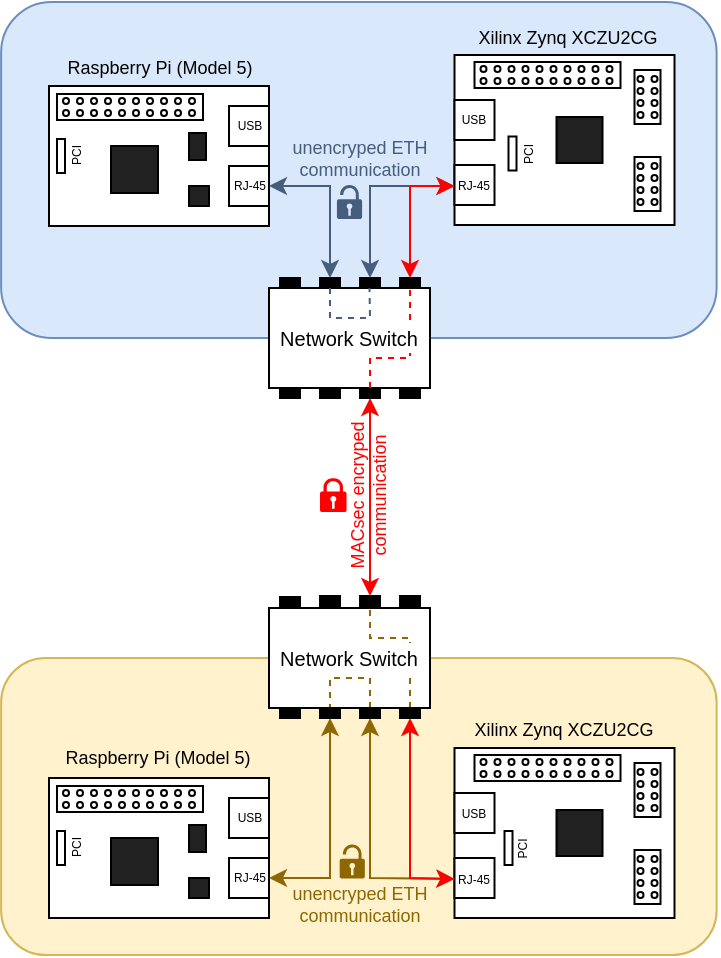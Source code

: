 <mxfile version="22.0.3" type="device">
  <diagram name="Page-1" id="y00IIp2UoIGJt-cBX9Gs">
    <mxGraphModel dx="574" dy="396" grid="1" gridSize="10" guides="1" tooltips="1" connect="1" arrows="1" fold="1" page="1" pageScale="1" pageWidth="850" pageHeight="1100" math="0" shadow="0">
      <root>
        <mxCell id="0" />
        <mxCell id="1" parent="0" />
        <mxCell id="BoIr6ADtWr4QS03_KF1U-57" value="" style="rounded=1;whiteSpace=wrap;html=1;strokeColor=#d6b656;fillColor=#fff2cc;" vertex="1" parent="1">
          <mxGeometry x="65.56" y="340" width="357.75" height="148.5" as="geometry" />
        </mxCell>
        <mxCell id="BoIr6ADtWr4QS03_KF1U-56" value="" style="rounded=1;whiteSpace=wrap;html=1;strokeColor=#6c8ebf;fillColor=#dae8fc;" vertex="1" parent="1">
          <mxGeometry x="65.56" y="12" width="357.75" height="168" as="geometry" />
        </mxCell>
        <mxCell id="BoIr6ADtWr4QS03_KF1U-28" value="" style="rounded=0;whiteSpace=wrap;html=1;fontSize=10;" vertex="1" parent="1">
          <mxGeometry x="199.5" y="315" width="80.5" height="50" as="geometry" />
        </mxCell>
        <mxCell id="EXV0WJkCZm_DkFYK4QC3-276" value="" style="endArrow=classic;startArrow=classic;html=1;rounded=0;strokeColor=#ff0000;exitX=0.5;exitY=0;exitDx=0;exitDy=0;entryX=0.5;entryY=1;entryDx=0;entryDy=0;" parent="1" source="BoIr6ADtWr4QS03_KF1U-11" target="BoIr6ADtWr4QS03_KF1U-39" edge="1">
          <mxGeometry width="50" height="50" relative="1" as="geometry">
            <mxPoint x="340" y="230" as="sourcePoint" />
            <mxPoint x="250" y="210" as="targetPoint" />
            <Array as="points" />
          </mxGeometry>
        </mxCell>
        <mxCell id="EXV0WJkCZm_DkFYK4QC3-113" value="" style="rounded=0;whiteSpace=wrap;html=1;direction=west;" parent="1" vertex="1">
          <mxGeometry x="292.25" y="385" width="110" height="85" as="geometry" />
        </mxCell>
        <mxCell id="EXV0WJkCZm_DkFYK4QC3-114" value="" style="rounded=0;whiteSpace=wrap;html=1;direction=west;" parent="1" vertex="1">
          <mxGeometry x="292.25" y="407.5" width="20" height="20" as="geometry" />
        </mxCell>
        <mxCell id="EXV0WJkCZm_DkFYK4QC3-115" value="" style="rounded=0;whiteSpace=wrap;html=1;direction=west;" parent="1" vertex="1">
          <mxGeometry x="292.25" y="440" width="20" height="20" as="geometry" />
        </mxCell>
        <mxCell id="EXV0WJkCZm_DkFYK4QC3-116" value="" style="rounded=0;whiteSpace=wrap;html=1;direction=north;" parent="1" vertex="1">
          <mxGeometry x="317.25" y="426.5" width="4" height="17" as="geometry" />
        </mxCell>
        <mxCell id="EXV0WJkCZm_DkFYK4QC3-117" value="" style="whiteSpace=wrap;html=1;aspect=fixed;fillColor=#212121;direction=west;" parent="1" vertex="1">
          <mxGeometry x="343.25" y="416" width="23" height="23" as="geometry" />
        </mxCell>
        <mxCell id="EXV0WJkCZm_DkFYK4QC3-118" value="" style="rounded=0;whiteSpace=wrap;html=1;" parent="1" vertex="1">
          <mxGeometry x="89.5" y="400" width="110" height="70" as="geometry" />
        </mxCell>
        <mxCell id="EXV0WJkCZm_DkFYK4QC3-119" value="" style="rounded=0;whiteSpace=wrap;html=1;" parent="1" vertex="1">
          <mxGeometry x="179.5" y="410" width="20" height="20" as="geometry" />
        </mxCell>
        <mxCell id="EXV0WJkCZm_DkFYK4QC3-120" value="" style="rounded=0;whiteSpace=wrap;html=1;direction=south;" parent="1" vertex="1">
          <mxGeometry x="93.5" y="426.5" width="4" height="17" as="geometry" />
        </mxCell>
        <mxCell id="EXV0WJkCZm_DkFYK4QC3-121" value="" style="rounded=0;whiteSpace=wrap;html=1;" parent="1" vertex="1">
          <mxGeometry x="179.5" y="440" width="20" height="20" as="geometry" />
        </mxCell>
        <mxCell id="EXV0WJkCZm_DkFYK4QC3-122" value="" style="rounded=0;whiteSpace=wrap;html=1;" parent="1" vertex="1">
          <mxGeometry x="93.5" y="404" width="73" height="13" as="geometry" />
        </mxCell>
        <mxCell id="EXV0WJkCZm_DkFYK4QC3-123" value="" style="ellipse;whiteSpace=wrap;html=1;aspect=fixed;" parent="1" vertex="1">
          <mxGeometry x="96.5" y="406" width="3" height="3" as="geometry" />
        </mxCell>
        <mxCell id="EXV0WJkCZm_DkFYK4QC3-124" value="" style="ellipse;whiteSpace=wrap;html=1;aspect=fixed;" parent="1" vertex="1">
          <mxGeometry x="103.5" y="406" width="3" height="3" as="geometry" />
        </mxCell>
        <mxCell id="EXV0WJkCZm_DkFYK4QC3-125" value="" style="ellipse;whiteSpace=wrap;html=1;aspect=fixed;" parent="1" vertex="1">
          <mxGeometry x="110.5" y="406" width="3" height="3" as="geometry" />
        </mxCell>
        <mxCell id="EXV0WJkCZm_DkFYK4QC3-126" value="" style="ellipse;whiteSpace=wrap;html=1;aspect=fixed;" parent="1" vertex="1">
          <mxGeometry x="117.5" y="406" width="3" height="3" as="geometry" />
        </mxCell>
        <mxCell id="EXV0WJkCZm_DkFYK4QC3-127" value="" style="ellipse;whiteSpace=wrap;html=1;aspect=fixed;" parent="1" vertex="1">
          <mxGeometry x="124.5" y="406" width="3" height="3" as="geometry" />
        </mxCell>
        <mxCell id="EXV0WJkCZm_DkFYK4QC3-128" value="" style="ellipse;whiteSpace=wrap;html=1;aspect=fixed;" parent="1" vertex="1">
          <mxGeometry x="131.5" y="406" width="3" height="3" as="geometry" />
        </mxCell>
        <mxCell id="EXV0WJkCZm_DkFYK4QC3-129" value="" style="ellipse;whiteSpace=wrap;html=1;aspect=fixed;" parent="1" vertex="1">
          <mxGeometry x="138.5" y="406" width="3" height="3" as="geometry" />
        </mxCell>
        <mxCell id="EXV0WJkCZm_DkFYK4QC3-130" value="" style="ellipse;whiteSpace=wrap;html=1;aspect=fixed;" parent="1" vertex="1">
          <mxGeometry x="145.5" y="406" width="3" height="3" as="geometry" />
        </mxCell>
        <mxCell id="EXV0WJkCZm_DkFYK4QC3-131" value="" style="ellipse;whiteSpace=wrap;html=1;aspect=fixed;" parent="1" vertex="1">
          <mxGeometry x="152.5" y="406" width="3" height="3" as="geometry" />
        </mxCell>
        <mxCell id="EXV0WJkCZm_DkFYK4QC3-132" value="" style="ellipse;whiteSpace=wrap;html=1;aspect=fixed;" parent="1" vertex="1">
          <mxGeometry x="159.5" y="406" width="3" height="3" as="geometry" />
        </mxCell>
        <mxCell id="EXV0WJkCZm_DkFYK4QC3-133" value="" style="ellipse;whiteSpace=wrap;html=1;aspect=fixed;" parent="1" vertex="1">
          <mxGeometry x="96.5" y="412" width="3" height="3" as="geometry" />
        </mxCell>
        <mxCell id="EXV0WJkCZm_DkFYK4QC3-134" value="" style="ellipse;whiteSpace=wrap;html=1;aspect=fixed;" parent="1" vertex="1">
          <mxGeometry x="103.5" y="412" width="3" height="3" as="geometry" />
        </mxCell>
        <mxCell id="EXV0WJkCZm_DkFYK4QC3-135" value="" style="ellipse;whiteSpace=wrap;html=1;aspect=fixed;" parent="1" vertex="1">
          <mxGeometry x="110.5" y="412" width="3" height="3" as="geometry" />
        </mxCell>
        <mxCell id="EXV0WJkCZm_DkFYK4QC3-136" value="" style="ellipse;whiteSpace=wrap;html=1;aspect=fixed;" parent="1" vertex="1">
          <mxGeometry x="117.5" y="412" width="3" height="3" as="geometry" />
        </mxCell>
        <mxCell id="EXV0WJkCZm_DkFYK4QC3-137" value="" style="ellipse;whiteSpace=wrap;html=1;aspect=fixed;" parent="1" vertex="1">
          <mxGeometry x="124.5" y="412" width="3" height="3" as="geometry" />
        </mxCell>
        <mxCell id="EXV0WJkCZm_DkFYK4QC3-138" value="" style="ellipse;whiteSpace=wrap;html=1;aspect=fixed;" parent="1" vertex="1">
          <mxGeometry x="131.5" y="412" width="3" height="3" as="geometry" />
        </mxCell>
        <mxCell id="EXV0WJkCZm_DkFYK4QC3-139" value="" style="ellipse;whiteSpace=wrap;html=1;aspect=fixed;" parent="1" vertex="1">
          <mxGeometry x="138.5" y="412" width="3" height="3" as="geometry" />
        </mxCell>
        <mxCell id="EXV0WJkCZm_DkFYK4QC3-140" value="" style="ellipse;whiteSpace=wrap;html=1;aspect=fixed;" parent="1" vertex="1">
          <mxGeometry x="145.5" y="412" width="3" height="3" as="geometry" />
        </mxCell>
        <mxCell id="EXV0WJkCZm_DkFYK4QC3-141" value="" style="ellipse;whiteSpace=wrap;html=1;aspect=fixed;" parent="1" vertex="1">
          <mxGeometry x="152.5" y="412" width="3" height="3" as="geometry" />
        </mxCell>
        <mxCell id="EXV0WJkCZm_DkFYK4QC3-142" value="" style="ellipse;whiteSpace=wrap;html=1;aspect=fixed;" parent="1" vertex="1">
          <mxGeometry x="159.5" y="412" width="3" height="3" as="geometry" />
        </mxCell>
        <mxCell id="EXV0WJkCZm_DkFYK4QC3-143" value="" style="whiteSpace=wrap;html=1;aspect=fixed;fillColor=#212121;" parent="1" vertex="1">
          <mxGeometry x="159.5" y="450" width="10" height="10" as="geometry" />
        </mxCell>
        <mxCell id="EXV0WJkCZm_DkFYK4QC3-144" value="" style="whiteSpace=wrap;html=1;aspect=fixed;fillColor=#212121;" parent="1" vertex="1">
          <mxGeometry x="120.5" y="430" width="23.5" height="23.5" as="geometry" />
        </mxCell>
        <mxCell id="EXV0WJkCZm_DkFYK4QC3-145" value="" style="rounded=0;whiteSpace=wrap;html=1;fillColor=#212121;" parent="1" vertex="1">
          <mxGeometry x="159.5" y="423.5" width="8.5" height="13.5" as="geometry" />
        </mxCell>
        <mxCell id="EXV0WJkCZm_DkFYK4QC3-146" value="" style="rounded=0;whiteSpace=wrap;html=1;direction=north;" parent="1" vertex="1">
          <mxGeometry x="382.25" y="392.5" width="13" height="27" as="geometry" />
        </mxCell>
        <mxCell id="EXV0WJkCZm_DkFYK4QC3-147" value="" style="ellipse;whiteSpace=wrap;html=1;aspect=fixed;direction=north;" parent="1" vertex="1">
          <mxGeometry x="383.75" y="395.5" width="3" height="3" as="geometry" />
        </mxCell>
        <mxCell id="EXV0WJkCZm_DkFYK4QC3-148" value="" style="ellipse;whiteSpace=wrap;html=1;aspect=fixed;direction=north;" parent="1" vertex="1">
          <mxGeometry x="390.75" y="395.5" width="3" height="3" as="geometry" />
        </mxCell>
        <mxCell id="EXV0WJkCZm_DkFYK4QC3-149" value="" style="ellipse;whiteSpace=wrap;html=1;aspect=fixed;direction=north;" parent="1" vertex="1">
          <mxGeometry x="383.75" y="407.5" width="3" height="3" as="geometry" />
        </mxCell>
        <mxCell id="EXV0WJkCZm_DkFYK4QC3-150" value="" style="ellipse;whiteSpace=wrap;html=1;aspect=fixed;direction=north;" parent="1" vertex="1">
          <mxGeometry x="390.75" y="407.5" width="3" height="3" as="geometry" />
        </mxCell>
        <mxCell id="EXV0WJkCZm_DkFYK4QC3-151" value="" style="ellipse;whiteSpace=wrap;html=1;aspect=fixed;direction=north;" parent="1" vertex="1">
          <mxGeometry x="383.75" y="401.5" width="3" height="3" as="geometry" />
        </mxCell>
        <mxCell id="EXV0WJkCZm_DkFYK4QC3-152" value="" style="ellipse;whiteSpace=wrap;html=1;aspect=fixed;direction=north;" parent="1" vertex="1">
          <mxGeometry x="390.75" y="401.5" width="3" height="3" as="geometry" />
        </mxCell>
        <mxCell id="EXV0WJkCZm_DkFYK4QC3-153" value="" style="ellipse;whiteSpace=wrap;html=1;aspect=fixed;direction=north;" parent="1" vertex="1">
          <mxGeometry x="383.75" y="413.5" width="3" height="3" as="geometry" />
        </mxCell>
        <mxCell id="EXV0WJkCZm_DkFYK4QC3-154" value="" style="ellipse;whiteSpace=wrap;html=1;aspect=fixed;direction=north;" parent="1" vertex="1">
          <mxGeometry x="390.75" y="413.5" width="3" height="3" as="geometry" />
        </mxCell>
        <mxCell id="EXV0WJkCZm_DkFYK4QC3-155" value="" style="rounded=0;whiteSpace=wrap;html=1;direction=north;" parent="1" vertex="1">
          <mxGeometry x="382.25" y="436" width="13" height="27" as="geometry" />
        </mxCell>
        <mxCell id="EXV0WJkCZm_DkFYK4QC3-156" value="" style="ellipse;whiteSpace=wrap;html=1;aspect=fixed;direction=north;" parent="1" vertex="1">
          <mxGeometry x="383.75" y="439" width="3" height="3" as="geometry" />
        </mxCell>
        <mxCell id="EXV0WJkCZm_DkFYK4QC3-157" value="" style="ellipse;whiteSpace=wrap;html=1;aspect=fixed;direction=north;" parent="1" vertex="1">
          <mxGeometry x="390.75" y="439" width="3" height="3" as="geometry" />
        </mxCell>
        <mxCell id="EXV0WJkCZm_DkFYK4QC3-158" value="" style="ellipse;whiteSpace=wrap;html=1;aspect=fixed;direction=north;" parent="1" vertex="1">
          <mxGeometry x="383.75" y="451" width="3" height="3" as="geometry" />
        </mxCell>
        <mxCell id="EXV0WJkCZm_DkFYK4QC3-159" value="" style="ellipse;whiteSpace=wrap;html=1;aspect=fixed;direction=north;" parent="1" vertex="1">
          <mxGeometry x="390.75" y="451" width="3" height="3" as="geometry" />
        </mxCell>
        <mxCell id="EXV0WJkCZm_DkFYK4QC3-160" value="" style="ellipse;whiteSpace=wrap;html=1;aspect=fixed;direction=north;" parent="1" vertex="1">
          <mxGeometry x="383.75" y="445" width="3" height="3" as="geometry" />
        </mxCell>
        <mxCell id="EXV0WJkCZm_DkFYK4QC3-161" value="" style="ellipse;whiteSpace=wrap;html=1;aspect=fixed;direction=north;" parent="1" vertex="1">
          <mxGeometry x="390.75" y="445" width="3" height="3" as="geometry" />
        </mxCell>
        <mxCell id="EXV0WJkCZm_DkFYK4QC3-162" value="" style="ellipse;whiteSpace=wrap;html=1;aspect=fixed;direction=north;" parent="1" vertex="1">
          <mxGeometry x="383.75" y="457" width="3" height="3" as="geometry" />
        </mxCell>
        <mxCell id="EXV0WJkCZm_DkFYK4QC3-163" value="" style="ellipse;whiteSpace=wrap;html=1;aspect=fixed;direction=north;" parent="1" vertex="1">
          <mxGeometry x="390.75" y="457" width="3" height="3" as="geometry" />
        </mxCell>
        <mxCell id="EXV0WJkCZm_DkFYK4QC3-164" value="RJ-45" style="text;html=1;strokeColor=none;fillColor=none;align=center;verticalAlign=middle;whiteSpace=wrap;rounded=0;fontSize=6;" parent="1" vertex="1">
          <mxGeometry x="179.5" y="445" width="20" height="10" as="geometry" />
        </mxCell>
        <mxCell id="EXV0WJkCZm_DkFYK4QC3-165" value="USB" style="text;html=1;strokeColor=none;fillColor=none;align=center;verticalAlign=middle;whiteSpace=wrap;rounded=0;fontSize=6;" parent="1" vertex="1">
          <mxGeometry x="179.5" y="415" width="20" height="10" as="geometry" />
        </mxCell>
        <mxCell id="EXV0WJkCZm_DkFYK4QC3-166" value="RJ-45" style="text;html=1;strokeColor=none;fillColor=none;align=center;verticalAlign=middle;whiteSpace=wrap;rounded=0;fontSize=6;" parent="1" vertex="1">
          <mxGeometry x="292.25" y="445.5" width="20" height="10" as="geometry" />
        </mxCell>
        <mxCell id="EXV0WJkCZm_DkFYK4QC3-167" value="USB" style="text;html=1;strokeColor=none;fillColor=none;align=center;verticalAlign=middle;whiteSpace=wrap;rounded=0;fontSize=6;" parent="1" vertex="1">
          <mxGeometry x="292.25" y="412.5" width="20" height="10" as="geometry" />
        </mxCell>
        <mxCell id="EXV0WJkCZm_DkFYK4QC3-168" value="PCI" style="text;html=1;strokeColor=none;fillColor=none;align=center;verticalAlign=middle;whiteSpace=wrap;rounded=0;fontSize=6;rotation=-90;" parent="1" vertex="1">
          <mxGeometry x="316.25" y="431.37" width="20" height="7.25" as="geometry" />
        </mxCell>
        <mxCell id="EXV0WJkCZm_DkFYK4QC3-169" value="PCI" style="text;html=1;strokeColor=none;fillColor=none;align=center;verticalAlign=middle;whiteSpace=wrap;rounded=0;fontSize=6;rotation=-90;" parent="1" vertex="1">
          <mxGeometry x="93.5" y="431.37" width="20" height="7.25" as="geometry" />
        </mxCell>
        <mxCell id="EXV0WJkCZm_DkFYK4QC3-170" value="" style="rounded=0;whiteSpace=wrap;html=1;" parent="1" vertex="1">
          <mxGeometry x="302.25" y="388.5" width="73" height="13" as="geometry" />
        </mxCell>
        <mxCell id="EXV0WJkCZm_DkFYK4QC3-171" value="" style="ellipse;whiteSpace=wrap;html=1;aspect=fixed;" parent="1" vertex="1">
          <mxGeometry x="305.25" y="390.5" width="3" height="3" as="geometry" />
        </mxCell>
        <mxCell id="EXV0WJkCZm_DkFYK4QC3-172" value="" style="ellipse;whiteSpace=wrap;html=1;aspect=fixed;" parent="1" vertex="1">
          <mxGeometry x="312.25" y="390.5" width="3" height="3" as="geometry" />
        </mxCell>
        <mxCell id="EXV0WJkCZm_DkFYK4QC3-173" value="" style="ellipse;whiteSpace=wrap;html=1;aspect=fixed;" parent="1" vertex="1">
          <mxGeometry x="319.25" y="390.5" width="3" height="3" as="geometry" />
        </mxCell>
        <mxCell id="EXV0WJkCZm_DkFYK4QC3-174" value="" style="ellipse;whiteSpace=wrap;html=1;aspect=fixed;" parent="1" vertex="1">
          <mxGeometry x="326.25" y="390.5" width="3" height="3" as="geometry" />
        </mxCell>
        <mxCell id="EXV0WJkCZm_DkFYK4QC3-175" value="" style="ellipse;whiteSpace=wrap;html=1;aspect=fixed;" parent="1" vertex="1">
          <mxGeometry x="333.25" y="390.5" width="3" height="3" as="geometry" />
        </mxCell>
        <mxCell id="EXV0WJkCZm_DkFYK4QC3-176" value="" style="ellipse;whiteSpace=wrap;html=1;aspect=fixed;" parent="1" vertex="1">
          <mxGeometry x="340.25" y="390.5" width="3" height="3" as="geometry" />
        </mxCell>
        <mxCell id="EXV0WJkCZm_DkFYK4QC3-177" value="" style="ellipse;whiteSpace=wrap;html=1;aspect=fixed;" parent="1" vertex="1">
          <mxGeometry x="347.25" y="390.5" width="3" height="3" as="geometry" />
        </mxCell>
        <mxCell id="EXV0WJkCZm_DkFYK4QC3-178" value="" style="ellipse;whiteSpace=wrap;html=1;aspect=fixed;" parent="1" vertex="1">
          <mxGeometry x="354.25" y="390.5" width="3" height="3" as="geometry" />
        </mxCell>
        <mxCell id="EXV0WJkCZm_DkFYK4QC3-179" value="" style="ellipse;whiteSpace=wrap;html=1;aspect=fixed;" parent="1" vertex="1">
          <mxGeometry x="361.25" y="390.5" width="3" height="3" as="geometry" />
        </mxCell>
        <mxCell id="EXV0WJkCZm_DkFYK4QC3-180" value="" style="ellipse;whiteSpace=wrap;html=1;aspect=fixed;" parent="1" vertex="1">
          <mxGeometry x="368.25" y="390.5" width="3" height="3" as="geometry" />
        </mxCell>
        <mxCell id="EXV0WJkCZm_DkFYK4QC3-181" value="" style="ellipse;whiteSpace=wrap;html=1;aspect=fixed;" parent="1" vertex="1">
          <mxGeometry x="305.25" y="396.5" width="3" height="3" as="geometry" />
        </mxCell>
        <mxCell id="EXV0WJkCZm_DkFYK4QC3-182" value="" style="ellipse;whiteSpace=wrap;html=1;aspect=fixed;" parent="1" vertex="1">
          <mxGeometry x="312.25" y="396.5" width="3" height="3" as="geometry" />
        </mxCell>
        <mxCell id="EXV0WJkCZm_DkFYK4QC3-183" value="" style="ellipse;whiteSpace=wrap;html=1;aspect=fixed;" parent="1" vertex="1">
          <mxGeometry x="319.25" y="396.5" width="3" height="3" as="geometry" />
        </mxCell>
        <mxCell id="EXV0WJkCZm_DkFYK4QC3-184" value="" style="ellipse;whiteSpace=wrap;html=1;aspect=fixed;" parent="1" vertex="1">
          <mxGeometry x="326.25" y="396.5" width="3" height="3" as="geometry" />
        </mxCell>
        <mxCell id="EXV0WJkCZm_DkFYK4QC3-185" value="" style="ellipse;whiteSpace=wrap;html=1;aspect=fixed;" parent="1" vertex="1">
          <mxGeometry x="333.25" y="396.5" width="3" height="3" as="geometry" />
        </mxCell>
        <mxCell id="EXV0WJkCZm_DkFYK4QC3-186" value="" style="ellipse;whiteSpace=wrap;html=1;aspect=fixed;" parent="1" vertex="1">
          <mxGeometry x="340.25" y="396.5" width="3" height="3" as="geometry" />
        </mxCell>
        <mxCell id="EXV0WJkCZm_DkFYK4QC3-187" value="" style="ellipse;whiteSpace=wrap;html=1;aspect=fixed;" parent="1" vertex="1">
          <mxGeometry x="347.25" y="396.5" width="3" height="3" as="geometry" />
        </mxCell>
        <mxCell id="EXV0WJkCZm_DkFYK4QC3-188" value="" style="ellipse;whiteSpace=wrap;html=1;aspect=fixed;" parent="1" vertex="1">
          <mxGeometry x="354.25" y="396.5" width="3" height="3" as="geometry" />
        </mxCell>
        <mxCell id="EXV0WJkCZm_DkFYK4QC3-189" value="" style="ellipse;whiteSpace=wrap;html=1;aspect=fixed;" parent="1" vertex="1">
          <mxGeometry x="361.25" y="396.5" width="3" height="3" as="geometry" />
        </mxCell>
        <mxCell id="EXV0WJkCZm_DkFYK4QC3-190" value="" style="ellipse;whiteSpace=wrap;html=1;aspect=fixed;" parent="1" vertex="1">
          <mxGeometry x="368.25" y="396.5" width="3" height="3" as="geometry" />
        </mxCell>
        <mxCell id="EXV0WJkCZm_DkFYK4QC3-191" value="" style="rounded=0;whiteSpace=wrap;html=1;direction=west;" parent="1" vertex="1">
          <mxGeometry x="292.25" y="38.5" width="110" height="85" as="geometry" />
        </mxCell>
        <mxCell id="EXV0WJkCZm_DkFYK4QC3-192" value="" style="rounded=0;whiteSpace=wrap;html=1;direction=west;" parent="1" vertex="1">
          <mxGeometry x="292.25" y="61" width="20" height="20" as="geometry" />
        </mxCell>
        <mxCell id="EXV0WJkCZm_DkFYK4QC3-193" value="" style="rounded=0;whiteSpace=wrap;html=1;direction=west;" parent="1" vertex="1">
          <mxGeometry x="292.25" y="93.5" width="20" height="20" as="geometry" />
        </mxCell>
        <mxCell id="EXV0WJkCZm_DkFYK4QC3-194" value="" style="rounded=0;whiteSpace=wrap;html=1;direction=north;" parent="1" vertex="1">
          <mxGeometry x="319.25" y="79.25" width="4" height="17" as="geometry" />
        </mxCell>
        <mxCell id="EXV0WJkCZm_DkFYK4QC3-195" value="" style="whiteSpace=wrap;html=1;aspect=fixed;fillColor=#212121;direction=west;" parent="1" vertex="1">
          <mxGeometry x="343.25" y="69.5" width="23" height="23" as="geometry" />
        </mxCell>
        <mxCell id="EXV0WJkCZm_DkFYK4QC3-196" value="" style="rounded=0;whiteSpace=wrap;html=1;" parent="1" vertex="1">
          <mxGeometry x="89.5" y="54" width="110" height="70" as="geometry" />
        </mxCell>
        <mxCell id="EXV0WJkCZm_DkFYK4QC3-197" value="" style="rounded=0;whiteSpace=wrap;html=1;" parent="1" vertex="1">
          <mxGeometry x="179.5" y="64" width="20" height="20" as="geometry" />
        </mxCell>
        <mxCell id="EXV0WJkCZm_DkFYK4QC3-198" value="" style="rounded=0;whiteSpace=wrap;html=1;direction=south;" parent="1" vertex="1">
          <mxGeometry x="93.5" y="80.5" width="4" height="17" as="geometry" />
        </mxCell>
        <mxCell id="EXV0WJkCZm_DkFYK4QC3-199" value="" style="rounded=0;whiteSpace=wrap;html=1;" parent="1" vertex="1">
          <mxGeometry x="179.5" y="94" width="20" height="20" as="geometry" />
        </mxCell>
        <mxCell id="EXV0WJkCZm_DkFYK4QC3-200" value="" style="rounded=0;whiteSpace=wrap;html=1;" parent="1" vertex="1">
          <mxGeometry x="93.5" y="58" width="73" height="13" as="geometry" />
        </mxCell>
        <mxCell id="EXV0WJkCZm_DkFYK4QC3-201" value="" style="ellipse;whiteSpace=wrap;html=1;aspect=fixed;" parent="1" vertex="1">
          <mxGeometry x="96.5" y="60" width="3" height="3" as="geometry" />
        </mxCell>
        <mxCell id="EXV0WJkCZm_DkFYK4QC3-202" value="" style="ellipse;whiteSpace=wrap;html=1;aspect=fixed;" parent="1" vertex="1">
          <mxGeometry x="103.5" y="60" width="3" height="3" as="geometry" />
        </mxCell>
        <mxCell id="EXV0WJkCZm_DkFYK4QC3-203" value="" style="ellipse;whiteSpace=wrap;html=1;aspect=fixed;" parent="1" vertex="1">
          <mxGeometry x="110.5" y="60" width="3" height="3" as="geometry" />
        </mxCell>
        <mxCell id="EXV0WJkCZm_DkFYK4QC3-204" value="" style="ellipse;whiteSpace=wrap;html=1;aspect=fixed;" parent="1" vertex="1">
          <mxGeometry x="117.5" y="60" width="3" height="3" as="geometry" />
        </mxCell>
        <mxCell id="EXV0WJkCZm_DkFYK4QC3-205" value="" style="ellipse;whiteSpace=wrap;html=1;aspect=fixed;" parent="1" vertex="1">
          <mxGeometry x="124.5" y="60" width="3" height="3" as="geometry" />
        </mxCell>
        <mxCell id="EXV0WJkCZm_DkFYK4QC3-206" value="" style="ellipse;whiteSpace=wrap;html=1;aspect=fixed;" parent="1" vertex="1">
          <mxGeometry x="131.5" y="60" width="3" height="3" as="geometry" />
        </mxCell>
        <mxCell id="EXV0WJkCZm_DkFYK4QC3-207" value="" style="ellipse;whiteSpace=wrap;html=1;aspect=fixed;" parent="1" vertex="1">
          <mxGeometry x="138.5" y="60" width="3" height="3" as="geometry" />
        </mxCell>
        <mxCell id="EXV0WJkCZm_DkFYK4QC3-208" value="" style="ellipse;whiteSpace=wrap;html=1;aspect=fixed;" parent="1" vertex="1">
          <mxGeometry x="145.5" y="60" width="3" height="3" as="geometry" />
        </mxCell>
        <mxCell id="EXV0WJkCZm_DkFYK4QC3-209" value="" style="ellipse;whiteSpace=wrap;html=1;aspect=fixed;" parent="1" vertex="1">
          <mxGeometry x="152.5" y="60" width="3" height="3" as="geometry" />
        </mxCell>
        <mxCell id="EXV0WJkCZm_DkFYK4QC3-210" value="" style="ellipse;whiteSpace=wrap;html=1;aspect=fixed;" parent="1" vertex="1">
          <mxGeometry x="159.5" y="60" width="3" height="3" as="geometry" />
        </mxCell>
        <mxCell id="EXV0WJkCZm_DkFYK4QC3-211" value="" style="ellipse;whiteSpace=wrap;html=1;aspect=fixed;" parent="1" vertex="1">
          <mxGeometry x="96.5" y="66" width="3" height="3" as="geometry" />
        </mxCell>
        <mxCell id="EXV0WJkCZm_DkFYK4QC3-212" value="" style="ellipse;whiteSpace=wrap;html=1;aspect=fixed;" parent="1" vertex="1">
          <mxGeometry x="103.5" y="66" width="3" height="3" as="geometry" />
        </mxCell>
        <mxCell id="EXV0WJkCZm_DkFYK4QC3-213" value="" style="ellipse;whiteSpace=wrap;html=1;aspect=fixed;" parent="1" vertex="1">
          <mxGeometry x="110.5" y="66" width="3" height="3" as="geometry" />
        </mxCell>
        <mxCell id="EXV0WJkCZm_DkFYK4QC3-214" value="" style="ellipse;whiteSpace=wrap;html=1;aspect=fixed;" parent="1" vertex="1">
          <mxGeometry x="117.5" y="66" width="3" height="3" as="geometry" />
        </mxCell>
        <mxCell id="EXV0WJkCZm_DkFYK4QC3-215" value="" style="ellipse;whiteSpace=wrap;html=1;aspect=fixed;" parent="1" vertex="1">
          <mxGeometry x="124.5" y="66" width="3" height="3" as="geometry" />
        </mxCell>
        <mxCell id="EXV0WJkCZm_DkFYK4QC3-216" value="" style="ellipse;whiteSpace=wrap;html=1;aspect=fixed;" parent="1" vertex="1">
          <mxGeometry x="131.5" y="66" width="3" height="3" as="geometry" />
        </mxCell>
        <mxCell id="EXV0WJkCZm_DkFYK4QC3-217" value="" style="ellipse;whiteSpace=wrap;html=1;aspect=fixed;" parent="1" vertex="1">
          <mxGeometry x="138.5" y="66" width="3" height="3" as="geometry" />
        </mxCell>
        <mxCell id="EXV0WJkCZm_DkFYK4QC3-218" value="" style="ellipse;whiteSpace=wrap;html=1;aspect=fixed;" parent="1" vertex="1">
          <mxGeometry x="145.5" y="66" width="3" height="3" as="geometry" />
        </mxCell>
        <mxCell id="EXV0WJkCZm_DkFYK4QC3-219" value="" style="ellipse;whiteSpace=wrap;html=1;aspect=fixed;" parent="1" vertex="1">
          <mxGeometry x="152.5" y="66" width="3" height="3" as="geometry" />
        </mxCell>
        <mxCell id="EXV0WJkCZm_DkFYK4QC3-220" value="" style="ellipse;whiteSpace=wrap;html=1;aspect=fixed;" parent="1" vertex="1">
          <mxGeometry x="159.5" y="66" width="3" height="3" as="geometry" />
        </mxCell>
        <mxCell id="EXV0WJkCZm_DkFYK4QC3-221" value="" style="whiteSpace=wrap;html=1;aspect=fixed;fillColor=#212121;" parent="1" vertex="1">
          <mxGeometry x="159.5" y="104" width="10" height="10" as="geometry" />
        </mxCell>
        <mxCell id="EXV0WJkCZm_DkFYK4QC3-222" value="" style="whiteSpace=wrap;html=1;aspect=fixed;fillColor=#212121;" parent="1" vertex="1">
          <mxGeometry x="120.5" y="84" width="23.5" height="23.5" as="geometry" />
        </mxCell>
        <mxCell id="EXV0WJkCZm_DkFYK4QC3-223" value="" style="rounded=0;whiteSpace=wrap;html=1;fillColor=#212121;" parent="1" vertex="1">
          <mxGeometry x="159.5" y="77.5" width="8.5" height="13.5" as="geometry" />
        </mxCell>
        <mxCell id="EXV0WJkCZm_DkFYK4QC3-224" value="" style="rounded=0;whiteSpace=wrap;html=1;direction=north;" parent="1" vertex="1">
          <mxGeometry x="382.25" y="46" width="13" height="27" as="geometry" />
        </mxCell>
        <mxCell id="EXV0WJkCZm_DkFYK4QC3-225" value="" style="ellipse;whiteSpace=wrap;html=1;aspect=fixed;direction=north;" parent="1" vertex="1">
          <mxGeometry x="383.75" y="49" width="3" height="3" as="geometry" />
        </mxCell>
        <mxCell id="EXV0WJkCZm_DkFYK4QC3-226" value="" style="ellipse;whiteSpace=wrap;html=1;aspect=fixed;direction=north;" parent="1" vertex="1">
          <mxGeometry x="390.75" y="49" width="3" height="3" as="geometry" />
        </mxCell>
        <mxCell id="EXV0WJkCZm_DkFYK4QC3-227" value="" style="ellipse;whiteSpace=wrap;html=1;aspect=fixed;direction=north;" parent="1" vertex="1">
          <mxGeometry x="383.75" y="61" width="3" height="3" as="geometry" />
        </mxCell>
        <mxCell id="EXV0WJkCZm_DkFYK4QC3-228" value="" style="ellipse;whiteSpace=wrap;html=1;aspect=fixed;direction=north;" parent="1" vertex="1">
          <mxGeometry x="390.75" y="61" width="3" height="3" as="geometry" />
        </mxCell>
        <mxCell id="EXV0WJkCZm_DkFYK4QC3-229" value="" style="ellipse;whiteSpace=wrap;html=1;aspect=fixed;direction=north;" parent="1" vertex="1">
          <mxGeometry x="383.75" y="55" width="3" height="3" as="geometry" />
        </mxCell>
        <mxCell id="EXV0WJkCZm_DkFYK4QC3-230" value="" style="ellipse;whiteSpace=wrap;html=1;aspect=fixed;direction=north;" parent="1" vertex="1">
          <mxGeometry x="390.75" y="55" width="3" height="3" as="geometry" />
        </mxCell>
        <mxCell id="EXV0WJkCZm_DkFYK4QC3-231" value="" style="ellipse;whiteSpace=wrap;html=1;aspect=fixed;direction=north;" parent="1" vertex="1">
          <mxGeometry x="383.75" y="67" width="3" height="3" as="geometry" />
        </mxCell>
        <mxCell id="EXV0WJkCZm_DkFYK4QC3-232" value="" style="ellipse;whiteSpace=wrap;html=1;aspect=fixed;direction=north;" parent="1" vertex="1">
          <mxGeometry x="390.75" y="67" width="3" height="3" as="geometry" />
        </mxCell>
        <mxCell id="EXV0WJkCZm_DkFYK4QC3-233" value="" style="rounded=0;whiteSpace=wrap;html=1;direction=north;" parent="1" vertex="1">
          <mxGeometry x="382.25" y="89.5" width="13" height="27" as="geometry" />
        </mxCell>
        <mxCell id="EXV0WJkCZm_DkFYK4QC3-234" value="" style="ellipse;whiteSpace=wrap;html=1;aspect=fixed;direction=north;" parent="1" vertex="1">
          <mxGeometry x="383.75" y="92.5" width="3" height="3" as="geometry" />
        </mxCell>
        <mxCell id="EXV0WJkCZm_DkFYK4QC3-235" value="" style="ellipse;whiteSpace=wrap;html=1;aspect=fixed;direction=north;" parent="1" vertex="1">
          <mxGeometry x="390.75" y="92.5" width="3" height="3" as="geometry" />
        </mxCell>
        <mxCell id="EXV0WJkCZm_DkFYK4QC3-236" value="" style="ellipse;whiteSpace=wrap;html=1;aspect=fixed;direction=north;" parent="1" vertex="1">
          <mxGeometry x="383.75" y="104.5" width="3" height="3" as="geometry" />
        </mxCell>
        <mxCell id="EXV0WJkCZm_DkFYK4QC3-237" value="" style="ellipse;whiteSpace=wrap;html=1;aspect=fixed;direction=north;" parent="1" vertex="1">
          <mxGeometry x="390.75" y="104.5" width="3" height="3" as="geometry" />
        </mxCell>
        <mxCell id="EXV0WJkCZm_DkFYK4QC3-238" value="" style="ellipse;whiteSpace=wrap;html=1;aspect=fixed;direction=north;" parent="1" vertex="1">
          <mxGeometry x="383.75" y="98.5" width="3" height="3" as="geometry" />
        </mxCell>
        <mxCell id="EXV0WJkCZm_DkFYK4QC3-239" value="" style="ellipse;whiteSpace=wrap;html=1;aspect=fixed;direction=north;" parent="1" vertex="1">
          <mxGeometry x="390.75" y="98.5" width="3" height="3" as="geometry" />
        </mxCell>
        <mxCell id="EXV0WJkCZm_DkFYK4QC3-240" value="" style="ellipse;whiteSpace=wrap;html=1;aspect=fixed;direction=north;" parent="1" vertex="1">
          <mxGeometry x="383.75" y="110.5" width="3" height="3" as="geometry" />
        </mxCell>
        <mxCell id="EXV0WJkCZm_DkFYK4QC3-241" value="" style="ellipse;whiteSpace=wrap;html=1;aspect=fixed;direction=north;" parent="1" vertex="1">
          <mxGeometry x="390.75" y="110.5" width="3" height="3" as="geometry" />
        </mxCell>
        <mxCell id="EXV0WJkCZm_DkFYK4QC3-242" value="RJ-45" style="text;html=1;strokeColor=none;fillColor=none;align=center;verticalAlign=middle;whiteSpace=wrap;rounded=0;fontSize=6;" parent="1" vertex="1">
          <mxGeometry x="179.5" y="99" width="20" height="10" as="geometry" />
        </mxCell>
        <mxCell id="EXV0WJkCZm_DkFYK4QC3-243" value="USB" style="text;html=1;strokeColor=none;fillColor=none;align=center;verticalAlign=middle;whiteSpace=wrap;rounded=0;fontSize=6;" parent="1" vertex="1">
          <mxGeometry x="179.5" y="69" width="20" height="10" as="geometry" />
        </mxCell>
        <mxCell id="EXV0WJkCZm_DkFYK4QC3-244" value="RJ-45" style="text;html=1;strokeColor=none;fillColor=none;align=center;verticalAlign=middle;whiteSpace=wrap;rounded=0;fontSize=6;" parent="1" vertex="1">
          <mxGeometry x="292.25" y="99" width="20" height="10" as="geometry" />
        </mxCell>
        <mxCell id="EXV0WJkCZm_DkFYK4QC3-245" value="USB" style="text;html=1;strokeColor=none;fillColor=none;align=center;verticalAlign=middle;whiteSpace=wrap;rounded=0;fontSize=6;" parent="1" vertex="1">
          <mxGeometry x="292.25" y="66" width="20" height="10" as="geometry" />
        </mxCell>
        <mxCell id="EXV0WJkCZm_DkFYK4QC3-246" value="PCI" style="text;html=1;strokeColor=none;fillColor=none;align=center;verticalAlign=middle;whiteSpace=wrap;rounded=0;fontSize=6;rotation=-90;" parent="1" vertex="1">
          <mxGeometry x="319.25" y="84.12" width="20" height="7.25" as="geometry" />
        </mxCell>
        <mxCell id="EXV0WJkCZm_DkFYK4QC3-247" value="PCI" style="text;html=1;strokeColor=none;fillColor=none;align=center;verticalAlign=middle;whiteSpace=wrap;rounded=0;fontSize=6;rotation=-90;" parent="1" vertex="1">
          <mxGeometry x="93.5" y="85.37" width="20" height="7.25" as="geometry" />
        </mxCell>
        <mxCell id="EXV0WJkCZm_DkFYK4QC3-248" value="" style="rounded=0;whiteSpace=wrap;html=1;" parent="1" vertex="1">
          <mxGeometry x="302.25" y="42" width="73" height="13" as="geometry" />
        </mxCell>
        <mxCell id="EXV0WJkCZm_DkFYK4QC3-249" value="" style="ellipse;whiteSpace=wrap;html=1;aspect=fixed;" parent="1" vertex="1">
          <mxGeometry x="305.25" y="44" width="3" height="3" as="geometry" />
        </mxCell>
        <mxCell id="EXV0WJkCZm_DkFYK4QC3-250" value="" style="ellipse;whiteSpace=wrap;html=1;aspect=fixed;" parent="1" vertex="1">
          <mxGeometry x="312.25" y="44" width="3" height="3" as="geometry" />
        </mxCell>
        <mxCell id="EXV0WJkCZm_DkFYK4QC3-251" value="" style="ellipse;whiteSpace=wrap;html=1;aspect=fixed;" parent="1" vertex="1">
          <mxGeometry x="319.25" y="44" width="3" height="3" as="geometry" />
        </mxCell>
        <mxCell id="EXV0WJkCZm_DkFYK4QC3-252" value="" style="ellipse;whiteSpace=wrap;html=1;aspect=fixed;" parent="1" vertex="1">
          <mxGeometry x="326.25" y="44" width="3" height="3" as="geometry" />
        </mxCell>
        <mxCell id="EXV0WJkCZm_DkFYK4QC3-253" value="" style="ellipse;whiteSpace=wrap;html=1;aspect=fixed;" parent="1" vertex="1">
          <mxGeometry x="333.25" y="44" width="3" height="3" as="geometry" />
        </mxCell>
        <mxCell id="EXV0WJkCZm_DkFYK4QC3-254" value="" style="ellipse;whiteSpace=wrap;html=1;aspect=fixed;" parent="1" vertex="1">
          <mxGeometry x="340.25" y="44" width="3" height="3" as="geometry" />
        </mxCell>
        <mxCell id="EXV0WJkCZm_DkFYK4QC3-255" value="" style="ellipse;whiteSpace=wrap;html=1;aspect=fixed;" parent="1" vertex="1">
          <mxGeometry x="347.25" y="44" width="3" height="3" as="geometry" />
        </mxCell>
        <mxCell id="EXV0WJkCZm_DkFYK4QC3-256" value="" style="ellipse;whiteSpace=wrap;html=1;aspect=fixed;" parent="1" vertex="1">
          <mxGeometry x="354.25" y="44" width="3" height="3" as="geometry" />
        </mxCell>
        <mxCell id="EXV0WJkCZm_DkFYK4QC3-257" value="" style="ellipse;whiteSpace=wrap;html=1;aspect=fixed;" parent="1" vertex="1">
          <mxGeometry x="361.25" y="44" width="3" height="3" as="geometry" />
        </mxCell>
        <mxCell id="EXV0WJkCZm_DkFYK4QC3-258" value="" style="ellipse;whiteSpace=wrap;html=1;aspect=fixed;" parent="1" vertex="1">
          <mxGeometry x="368.25" y="44" width="3" height="3" as="geometry" />
        </mxCell>
        <mxCell id="EXV0WJkCZm_DkFYK4QC3-259" value="" style="ellipse;whiteSpace=wrap;html=1;aspect=fixed;" parent="1" vertex="1">
          <mxGeometry x="305.25" y="50" width="3" height="3" as="geometry" />
        </mxCell>
        <mxCell id="EXV0WJkCZm_DkFYK4QC3-260" value="" style="ellipse;whiteSpace=wrap;html=1;aspect=fixed;" parent="1" vertex="1">
          <mxGeometry x="312.25" y="50" width="3" height="3" as="geometry" />
        </mxCell>
        <mxCell id="EXV0WJkCZm_DkFYK4QC3-261" value="" style="ellipse;whiteSpace=wrap;html=1;aspect=fixed;" parent="1" vertex="1">
          <mxGeometry x="319.25" y="50" width="3" height="3" as="geometry" />
        </mxCell>
        <mxCell id="EXV0WJkCZm_DkFYK4QC3-262" value="" style="ellipse;whiteSpace=wrap;html=1;aspect=fixed;" parent="1" vertex="1">
          <mxGeometry x="326.25" y="50" width="3" height="3" as="geometry" />
        </mxCell>
        <mxCell id="EXV0WJkCZm_DkFYK4QC3-263" value="" style="ellipse;whiteSpace=wrap;html=1;aspect=fixed;" parent="1" vertex="1">
          <mxGeometry x="333.25" y="50" width="3" height="3" as="geometry" />
        </mxCell>
        <mxCell id="EXV0WJkCZm_DkFYK4QC3-264" value="" style="ellipse;whiteSpace=wrap;html=1;aspect=fixed;" parent="1" vertex="1">
          <mxGeometry x="340.25" y="50" width="3" height="3" as="geometry" />
        </mxCell>
        <mxCell id="EXV0WJkCZm_DkFYK4QC3-265" value="" style="ellipse;whiteSpace=wrap;html=1;aspect=fixed;" parent="1" vertex="1">
          <mxGeometry x="347.25" y="50" width="3" height="3" as="geometry" />
        </mxCell>
        <mxCell id="EXV0WJkCZm_DkFYK4QC3-266" value="" style="ellipse;whiteSpace=wrap;html=1;aspect=fixed;" parent="1" vertex="1">
          <mxGeometry x="354.25" y="50" width="3" height="3" as="geometry" />
        </mxCell>
        <mxCell id="EXV0WJkCZm_DkFYK4QC3-267" value="" style="ellipse;whiteSpace=wrap;html=1;aspect=fixed;" parent="1" vertex="1">
          <mxGeometry x="361.25" y="50" width="3" height="3" as="geometry" />
        </mxCell>
        <mxCell id="EXV0WJkCZm_DkFYK4QC3-268" value="" style="ellipse;whiteSpace=wrap;html=1;aspect=fixed;" parent="1" vertex="1">
          <mxGeometry x="368.25" y="50" width="3" height="3" as="geometry" />
        </mxCell>
        <mxCell id="EXV0WJkCZm_DkFYK4QC3-270" value="Raspberry Pi (Model 5)" style="text;html=1;strokeColor=none;fillColor=none;align=center;verticalAlign=middle;whiteSpace=wrap;rounded=0;fontSize=9;" parent="1" vertex="1">
          <mxGeometry x="93.5" y="384" width="100" height="11.5" as="geometry" />
        </mxCell>
        <mxCell id="EXV0WJkCZm_DkFYK4QC3-271" value="Xilinx Zynq XCZU2CG" style="text;html=1;strokeColor=none;fillColor=none;align=center;verticalAlign=middle;whiteSpace=wrap;rounded=0;fontSize=9;" parent="1" vertex="1">
          <mxGeometry x="297.25" y="370" width="100" height="11.5" as="geometry" />
        </mxCell>
        <mxCell id="EXV0WJkCZm_DkFYK4QC3-272" value="Raspberry Pi (Model 5)" style="text;html=1;strokeColor=none;fillColor=none;align=center;verticalAlign=middle;whiteSpace=wrap;rounded=0;fontSize=9;" parent="1" vertex="1">
          <mxGeometry x="94.5" y="39" width="100" height="11.5" as="geometry" />
        </mxCell>
        <mxCell id="EXV0WJkCZm_DkFYK4QC3-273" value="Xilinx Zynq XCZU2CG" style="text;html=1;strokeColor=none;fillColor=none;align=center;verticalAlign=middle;whiteSpace=wrap;rounded=0;fontSize=9;" parent="1" vertex="1">
          <mxGeometry x="298.75" y="24.5" width="100" height="11.5" as="geometry" />
        </mxCell>
        <mxCell id="EXV0WJkCZm_DkFYK4QC3-279" value="" style="sketch=0;aspect=fixed;pointerEvents=1;shadow=0;dashed=0;html=1;strokeColor=none;labelPosition=center;verticalLabelPosition=bottom;verticalAlign=top;align=center;fillColor=#ff0000;shape=mxgraph.mscae.enterprise.lock" parent="1" vertex="1">
          <mxGeometry x="225" y="250" width="13.26" height="17" as="geometry" />
        </mxCell>
        <mxCell id="EXV0WJkCZm_DkFYK4QC3-283" value="" style="sketch=0;aspect=fixed;pointerEvents=1;shadow=0;dashed=0;html=1;strokeColor=none;labelPosition=center;verticalLabelPosition=bottom;verticalAlign=top;align=center;fillColor=#475D7D;shape=mxgraph.mscae.enterprise.lock_unlocked" parent="1" vertex="1">
          <mxGeometry x="233.46" y="103.5" width="12.58" height="17" as="geometry" />
        </mxCell>
        <mxCell id="EXV0WJkCZm_DkFYK4QC3-277" value="MACsec encryped communication" style="text;html=1;strokeColor=none;fillColor=none;align=center;verticalAlign=middle;whiteSpace=wrap;rounded=0;rotation=-90;fontSize=9;fontColor=#ff0000;" parent="1" vertex="1">
          <mxGeometry x="204" y="243.5" width="89" height="30" as="geometry" />
        </mxCell>
        <mxCell id="EXV0WJkCZm_DkFYK4QC3-285" value="unencryped ETH communication" style="text;html=1;strokeColor=none;fillColor=none;align=center;verticalAlign=middle;whiteSpace=wrap;rounded=0;rotation=0;fontSize=9;fontColor=#475D7D;" parent="1" vertex="1">
          <mxGeometry x="204.65" y="77.5" width="79.58" height="24" as="geometry" />
        </mxCell>
        <mxCell id="BoIr6ADtWr4QS03_KF1U-1" value="" style="sketch=0;aspect=fixed;pointerEvents=1;shadow=0;dashed=0;html=1;strokeColor=none;labelPosition=center;verticalLabelPosition=bottom;verticalAlign=top;align=center;fillColor=#8F6700;shape=mxgraph.mscae.enterprise.lock_unlocked" vertex="1" parent="1">
          <mxGeometry x="234.84" y="433.25" width="12.58" height="17" as="geometry" />
        </mxCell>
        <mxCell id="BoIr6ADtWr4QS03_KF1U-2" value="unencryped ETH communication" style="text;html=1;strokeColor=none;fillColor=none;align=center;verticalAlign=middle;whiteSpace=wrap;rounded=0;rotation=0;fontSize=9;fontColor=#8F6700;" vertex="1" parent="1">
          <mxGeometry x="207.51" y="451" width="73.87" height="24" as="geometry" />
        </mxCell>
        <mxCell id="BoIr6ADtWr4QS03_KF1U-3" value="" style="endArrow=classic;startArrow=classic;html=1;rounded=0;strokeColor=#8F6700;exitX=1;exitY=0.5;exitDx=0;exitDy=0;entryX=0.5;entryY=1;entryDx=0;entryDy=0;" edge="1" parent="1" source="EXV0WJkCZm_DkFYK4QC3-164" target="BoIr6ADtWr4QS03_KF1U-6">
          <mxGeometry width="50" height="50" relative="1" as="geometry">
            <mxPoint x="200" y="450" as="sourcePoint" />
            <mxPoint x="231" y="370" as="targetPoint" />
            <Array as="points">
              <mxPoint x="230" y="450" />
            </Array>
          </mxGeometry>
        </mxCell>
        <mxCell id="BoIr6ADtWr4QS03_KF1U-5" value="" style="rounded=0;whiteSpace=wrap;html=1;fillColor=#000000;" vertex="1" parent="1">
          <mxGeometry x="205" y="365" width="10" height="5" as="geometry" />
        </mxCell>
        <mxCell id="BoIr6ADtWr4QS03_KF1U-9" value="" style="rounded=0;whiteSpace=wrap;html=1;fillColor=#000000;" vertex="1" parent="1">
          <mxGeometry x="205" y="309.5" width="10" height="5" as="geometry" />
        </mxCell>
        <mxCell id="BoIr6ADtWr4QS03_KF1U-10" value="" style="rounded=0;whiteSpace=wrap;html=1;fillColor=#000000;" vertex="1" parent="1">
          <mxGeometry x="225" y="309" width="10" height="5" as="geometry" />
        </mxCell>
        <mxCell id="BoIr6ADtWr4QS03_KF1U-11" value="" style="rounded=0;whiteSpace=wrap;html=1;fillColor=#000000;" vertex="1" parent="1">
          <mxGeometry x="245" y="309" width="10" height="5" as="geometry" />
        </mxCell>
        <mxCell id="BoIr6ADtWr4QS03_KF1U-12" value="" style="rounded=0;whiteSpace=wrap;html=1;fillColor=#000000;" vertex="1" parent="1">
          <mxGeometry x="265" y="309" width="10" height="5" as="geometry" />
        </mxCell>
        <mxCell id="BoIr6ADtWr4QS03_KF1U-22" value="" style="endArrow=classic;startArrow=classic;html=1;rounded=0;strokeColor=#8F6700;entryX=0.5;entryY=1;entryDx=0;entryDy=0;exitX=0;exitY=0.5;exitDx=0;exitDy=0;" edge="1" parent="1" source="EXV0WJkCZm_DkFYK4QC3-166" target="BoIr6ADtWr4QS03_KF1U-7">
          <mxGeometry width="50" height="50" relative="1" as="geometry">
            <mxPoint x="290.09" y="450.25" as="sourcePoint" />
            <mxPoint x="249.92" y="370.05" as="targetPoint" />
            <Array as="points">
              <mxPoint x="250" y="450" />
            </Array>
          </mxGeometry>
        </mxCell>
        <mxCell id="BoIr6ADtWr4QS03_KF1U-27" value="" style="endArrow=none;dashed=1;html=1;rounded=0;strokeColor=#8F6700;exitX=0.5;exitY=0;exitDx=0;exitDy=0;entryX=0.5;entryY=0;entryDx=0;entryDy=0;jumpStyle=none;jumpSize=6;" edge="1" parent="1" source="BoIr6ADtWr4QS03_KF1U-7" target="BoIr6ADtWr4QS03_KF1U-6">
          <mxGeometry width="50" height="50" relative="1" as="geometry">
            <mxPoint x="251.13" y="364.5" as="sourcePoint" />
            <mxPoint x="231.13" y="364.5" as="targetPoint" />
            <Array as="points">
              <mxPoint x="250" y="350" />
              <mxPoint x="230" y="350" />
            </Array>
          </mxGeometry>
        </mxCell>
        <mxCell id="BoIr6ADtWr4QS03_KF1U-7" value="" style="rounded=0;whiteSpace=wrap;html=1;fillColor=#000000;" vertex="1" parent="1">
          <mxGeometry x="245" y="365" width="10" height="5" as="geometry" />
        </mxCell>
        <mxCell id="BoIr6ADtWr4QS03_KF1U-29" value="" style="endArrow=classic;startArrow=classic;html=1;rounded=0;exitX=0;exitY=0.5;exitDx=0;exitDy=0;entryX=0.5;entryY=1;entryDx=0;entryDy=0;strokeColor=#ff0000;" edge="1" parent="1" source="EXV0WJkCZm_DkFYK4QC3-166" target="BoIr6ADtWr4QS03_KF1U-8">
          <mxGeometry width="50" height="50" relative="1" as="geometry">
            <mxPoint x="292.25" y="451" as="sourcePoint" />
            <mxPoint x="271" y="369.5" as="targetPoint" />
            <Array as="points">
              <mxPoint x="270" y="450" />
            </Array>
          </mxGeometry>
        </mxCell>
        <mxCell id="BoIr6ADtWr4QS03_KF1U-30" value="" style="endArrow=none;dashed=1;html=1;rounded=0;strokeColor=#8F6700;entryX=0.499;entryY=1.052;entryDx=0;entryDy=0;entryPerimeter=0;startArrow=none;startFill=0;jumpSize=6;jumpStyle=gap;exitX=0.5;exitY=0;exitDx=0;exitDy=0;" edge="1" parent="1" source="BoIr6ADtWr4QS03_KF1U-8" target="BoIr6ADtWr4QS03_KF1U-11">
          <mxGeometry width="50" height="50" relative="1" as="geometry">
            <mxPoint x="280" y="350" as="sourcePoint" />
            <mxPoint x="256.13" y="319.5" as="targetPoint" />
            <Array as="points">
              <mxPoint x="270" y="360" />
              <mxPoint x="270" y="330" />
              <mxPoint x="250" y="330" />
            </Array>
          </mxGeometry>
        </mxCell>
        <mxCell id="BoIr6ADtWr4QS03_KF1U-8" value="" style="rounded=0;whiteSpace=wrap;html=1;fillColor=#000000;" vertex="1" parent="1">
          <mxGeometry x="265" y="365" width="10" height="5" as="geometry" />
        </mxCell>
        <mxCell id="BoIr6ADtWr4QS03_KF1U-6" value="" style="rounded=0;whiteSpace=wrap;html=1;fillColor=#000000;" vertex="1" parent="1">
          <mxGeometry x="225" y="365" width="10" height="5" as="geometry" />
        </mxCell>
        <mxCell id="BoIr6ADtWr4QS03_KF1U-31" value="Network Switch" style="rounded=0;whiteSpace=wrap;html=1;strokeColor=none;fontSize=10;" vertex="1" parent="1">
          <mxGeometry x="203.38" y="332.5" width="72.75" height="15" as="geometry" />
        </mxCell>
        <mxCell id="BoIr6ADtWr4QS03_KF1U-32" value="" style="rounded=0;whiteSpace=wrap;html=1;fontSize=10;" vertex="1" parent="1">
          <mxGeometry x="199.5" y="155" width="80.5" height="50" as="geometry" />
        </mxCell>
        <mxCell id="BoIr6ADtWr4QS03_KF1U-33" value="" style="rounded=0;whiteSpace=wrap;html=1;fillColor=#000000;" vertex="1" parent="1">
          <mxGeometry x="205" y="205" width="10" height="5" as="geometry" />
        </mxCell>
        <mxCell id="BoIr6ADtWr4QS03_KF1U-34" value="" style="rounded=0;whiteSpace=wrap;html=1;fillColor=#000000;" vertex="1" parent="1">
          <mxGeometry x="205" y="150" width="10" height="5" as="geometry" />
        </mxCell>
        <mxCell id="BoIr6ADtWr4QS03_KF1U-35" value="" style="rounded=0;whiteSpace=wrap;html=1;fillColor=#000000;" vertex="1" parent="1">
          <mxGeometry x="225" y="150" width="10" height="5" as="geometry" />
        </mxCell>
        <mxCell id="BoIr6ADtWr4QS03_KF1U-36" value="" style="rounded=0;whiteSpace=wrap;html=1;fillColor=#000000;" vertex="1" parent="1">
          <mxGeometry x="245" y="150" width="10" height="5" as="geometry" />
        </mxCell>
        <mxCell id="BoIr6ADtWr4QS03_KF1U-37" value="" style="rounded=0;whiteSpace=wrap;html=1;fillColor=#000000;" vertex="1" parent="1">
          <mxGeometry x="265" y="150" width="10" height="5" as="geometry" />
        </mxCell>
        <mxCell id="BoIr6ADtWr4QS03_KF1U-39" value="" style="rounded=0;whiteSpace=wrap;html=1;fillColor=#000000;" vertex="1" parent="1">
          <mxGeometry x="245" y="205" width="10" height="5" as="geometry" />
        </mxCell>
        <mxCell id="BoIr6ADtWr4QS03_KF1U-40" value="" style="endArrow=none;dashed=1;html=1;rounded=0;strokeColor=#ff0000;startArrow=none;startFill=0;jumpSize=6;jumpStyle=gap;exitX=0.5;exitY=0;exitDx=0;exitDy=0;entryX=0.5;entryY=1;entryDx=0;entryDy=0;" edge="1" parent="1" source="BoIr6ADtWr4QS03_KF1U-39" target="BoIr6ADtWr4QS03_KF1U-37">
          <mxGeometry width="50" height="50" relative="1" as="geometry">
            <mxPoint x="280" y="190" as="sourcePoint" />
            <mxPoint x="300" y="150" as="targetPoint" />
            <Array as="points">
              <mxPoint x="250" y="190" />
              <mxPoint x="270" y="190" />
            </Array>
          </mxGeometry>
        </mxCell>
        <mxCell id="BoIr6ADtWr4QS03_KF1U-41" value="" style="rounded=0;whiteSpace=wrap;html=1;fillColor=#000000;" vertex="1" parent="1">
          <mxGeometry x="265" y="205" width="10" height="5" as="geometry" />
        </mxCell>
        <mxCell id="BoIr6ADtWr4QS03_KF1U-42" value="" style="rounded=0;whiteSpace=wrap;html=1;fillColor=#000000;" vertex="1" parent="1">
          <mxGeometry x="225" y="205" width="10" height="5" as="geometry" />
        </mxCell>
        <mxCell id="BoIr6ADtWr4QS03_KF1U-43" value="Network Switch" style="rounded=0;whiteSpace=wrap;html=1;strokeColor=none;fontSize=10;" vertex="1" parent="1">
          <mxGeometry x="203.38" y="172.5" width="72.75" height="15" as="geometry" />
        </mxCell>
        <mxCell id="BoIr6ADtWr4QS03_KF1U-53" value="" style="endArrow=classic;startArrow=classic;html=1;rounded=0;entryX=1;entryY=0.5;entryDx=0;entryDy=0;exitX=0.5;exitY=0;exitDx=0;exitDy=0;strokeColor=#475D7D;" edge="1" parent="1" source="BoIr6ADtWr4QS03_KF1U-35" target="EXV0WJkCZm_DkFYK4QC3-242">
          <mxGeometry width="50" height="50" relative="1" as="geometry">
            <mxPoint x="260" y="160" as="sourcePoint" />
            <mxPoint x="290" y="114" as="targetPoint" />
            <Array as="points">
              <mxPoint x="230" y="104" />
            </Array>
          </mxGeometry>
        </mxCell>
        <mxCell id="BoIr6ADtWr4QS03_KF1U-54" value="" style="endArrow=classic;startArrow=classic;html=1;rounded=0;entryX=0;entryY=0.5;entryDx=0;entryDy=0;exitX=0.5;exitY=0;exitDx=0;exitDy=0;strokeColor=#475D7D;" edge="1" parent="1" source="BoIr6ADtWr4QS03_KF1U-36" target="EXV0WJkCZm_DkFYK4QC3-244">
          <mxGeometry width="50" height="50" relative="1" as="geometry">
            <mxPoint x="210" y="120" as="sourcePoint" />
            <mxPoint x="260" y="70" as="targetPoint" />
            <Array as="points">
              <mxPoint x="250" y="104" />
            </Array>
          </mxGeometry>
        </mxCell>
        <mxCell id="BoIr6ADtWr4QS03_KF1U-55" value="" style="endArrow=none;dashed=1;html=1;rounded=0;strokeColor=#475D7D;startArrow=none;startFill=0;jumpSize=6;jumpStyle=gap;exitX=0.5;exitY=1;exitDx=0;exitDy=0;entryX=0.5;entryY=1;entryDx=0;entryDy=0;" edge="1" parent="1" source="BoIr6ADtWr4QS03_KF1U-35">
          <mxGeometry width="50" height="50" relative="1" as="geometry">
            <mxPoint x="229.75" y="205" as="sourcePoint" />
            <mxPoint x="249.75" y="155" as="targetPoint" />
            <Array as="points">
              <mxPoint x="230" y="170" />
              <mxPoint x="250" y="170" />
            </Array>
          </mxGeometry>
        </mxCell>
        <mxCell id="BoIr6ADtWr4QS03_KF1U-52" value="" style="endArrow=classic;startArrow=classic;html=1;rounded=0;entryX=0;entryY=0.5;entryDx=0;entryDy=0;exitX=0.5;exitY=0;exitDx=0;exitDy=0;strokeColor=#ff0000;" edge="1" parent="1" source="BoIr6ADtWr4QS03_KF1U-37" target="EXV0WJkCZm_DkFYK4QC3-244">
          <mxGeometry width="50" height="50" relative="1" as="geometry">
            <mxPoint x="220" y="140" as="sourcePoint" />
            <mxPoint x="270" y="90" as="targetPoint" />
            <Array as="points">
              <mxPoint x="270" y="104" />
            </Array>
          </mxGeometry>
        </mxCell>
      </root>
    </mxGraphModel>
  </diagram>
</mxfile>
